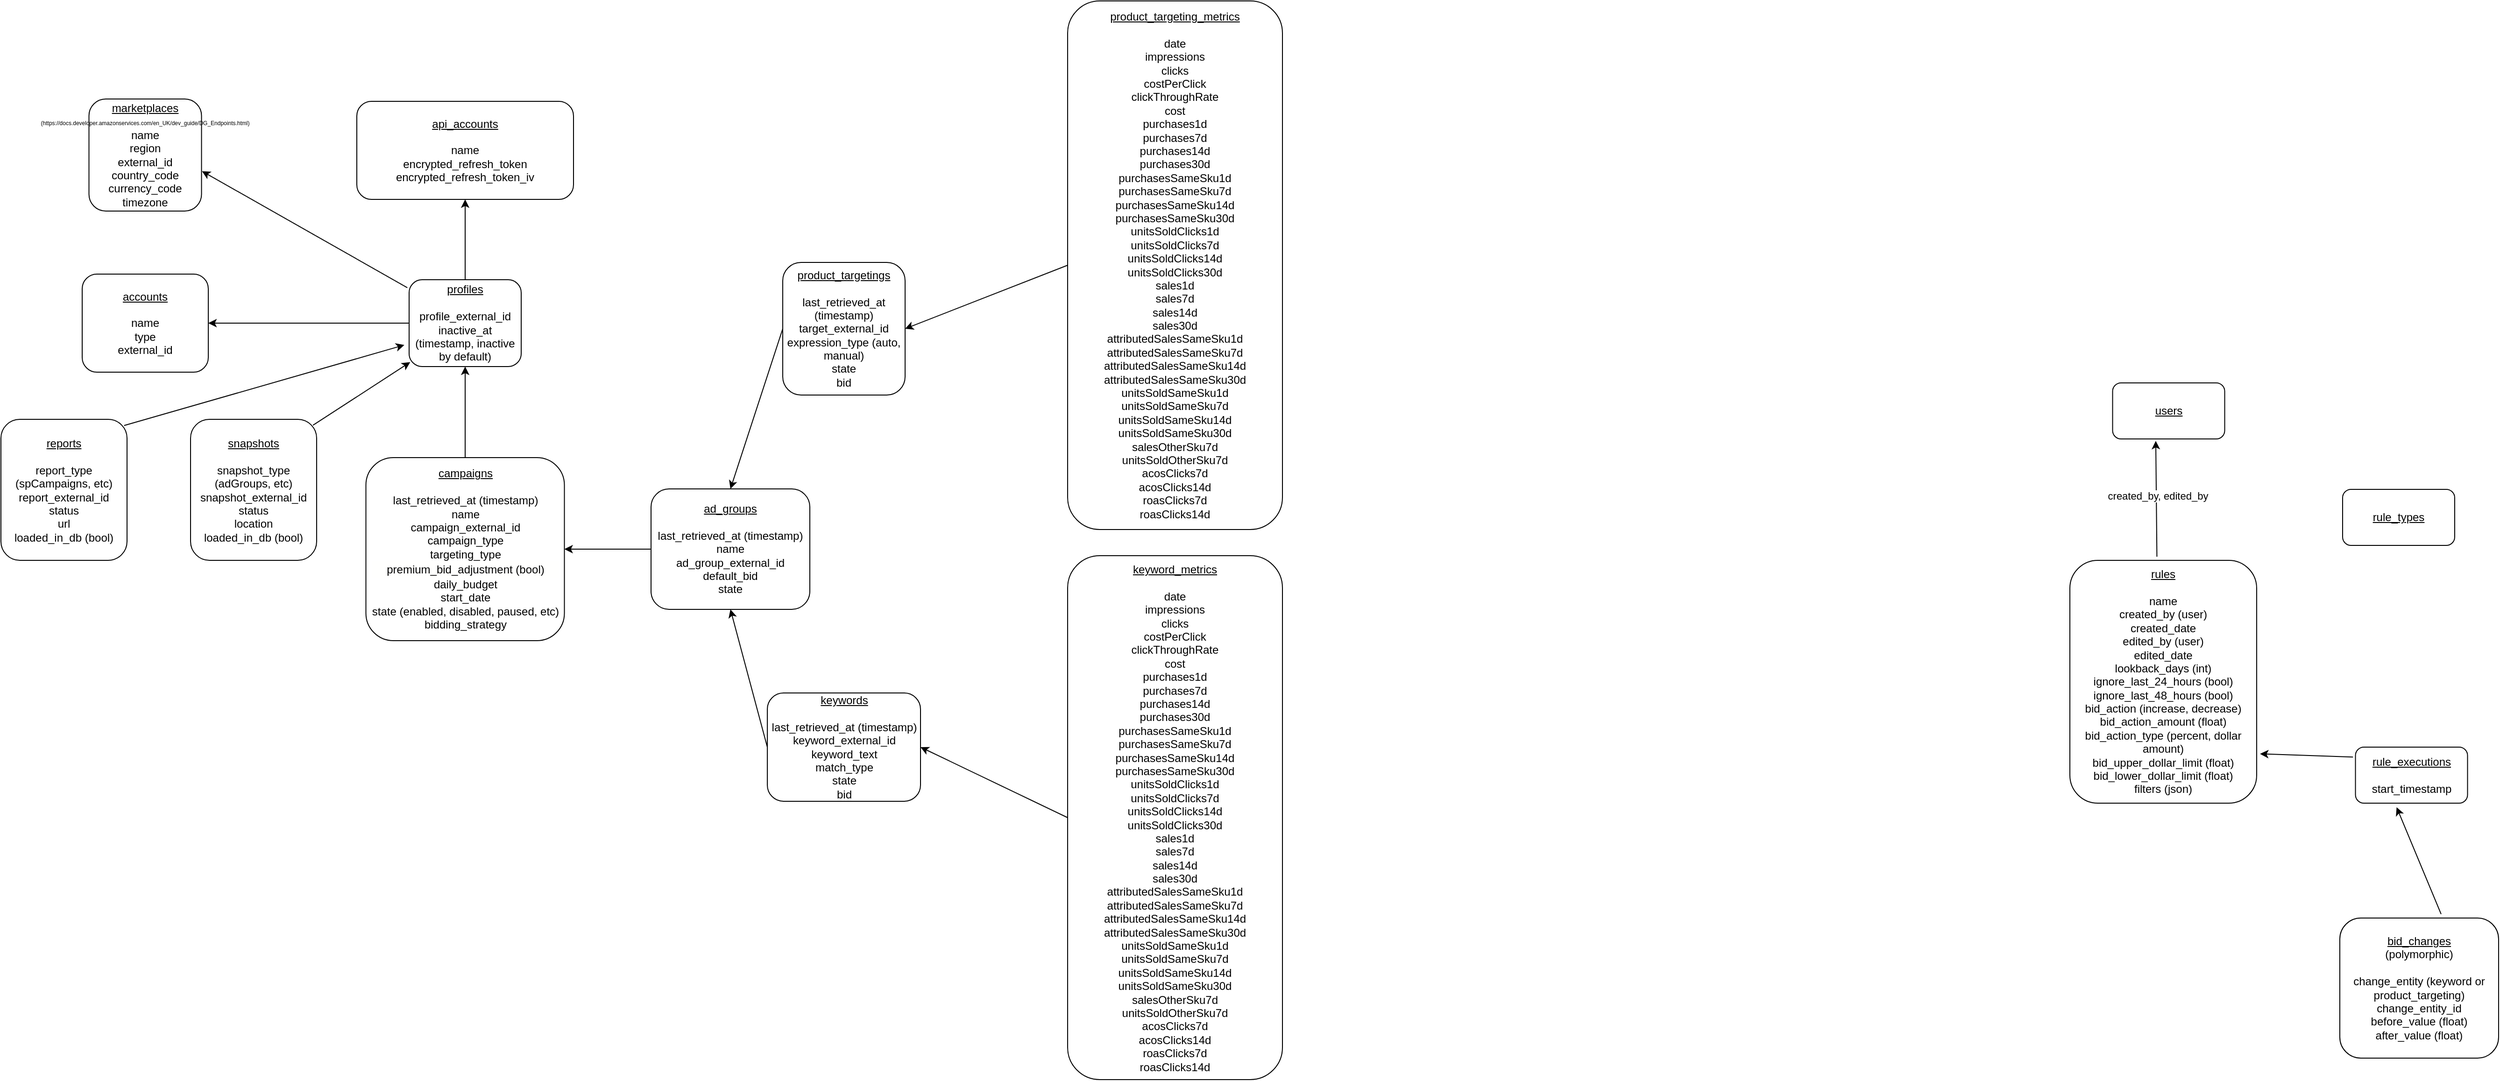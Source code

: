 <mxfile version="21.2.8" type="device">
  <diagram id="C5RBs43oDa-KdzZeNtuy" name="Page-1">
    <mxGraphModel dx="1248" dy="418" grid="0" gridSize="10" guides="1" tooltips="1" connect="1" arrows="1" fold="1" page="0" pageScale="1" pageWidth="850" pageHeight="1100" background="none" math="0" shadow="0">
      <root>
        <mxCell id="WIyWlLk6GJQsqaUBKTNV-0" />
        <mxCell id="WIyWlLk6GJQsqaUBKTNV-1" parent="WIyWlLk6GJQsqaUBKTNV-0" />
        <mxCell id="C941HvQNo79cvWIylwDC-0" value="&lt;u&gt;profiles&lt;br&gt;&lt;/u&gt;&lt;br&gt;profile_external_id&lt;br&gt;inactive_at (timestamp, inactive by default)" style="rounded=1;whiteSpace=wrap;html=1;" parent="WIyWlLk6GJQsqaUBKTNV-1" vertex="1">
          <mxGeometry x="796" y="770.5" width="120" height="93" as="geometry" />
        </mxCell>
        <mxCell id="C941HvQNo79cvWIylwDC-3" value="&lt;u&gt;marketplaces&lt;/u&gt;&lt;br&gt;&lt;font style=&quot;font-size: 6px;&quot;&gt;(https://docs.developer.amazonservices.com/en_UK/dev_guide/DG_Endpoints.html)&lt;/font&gt;&lt;br&gt;name&lt;br&gt;region&lt;br&gt;external_id&lt;br&gt;country_code&lt;br&gt;currency_code&lt;br&gt;timezone" style="rounded=1;whiteSpace=wrap;html=1;" parent="WIyWlLk6GJQsqaUBKTNV-1" vertex="1">
          <mxGeometry x="453.25" y="577" width="120.5" height="120" as="geometry" />
        </mxCell>
        <mxCell id="C941HvQNo79cvWIylwDC-7" value="&lt;u&gt;users&lt;/u&gt;" style="rounded=1;whiteSpace=wrap;html=1;" parent="WIyWlLk6GJQsqaUBKTNV-1" vertex="1">
          <mxGeometry x="2619.76" y="881" width="120" height="60" as="geometry" />
        </mxCell>
        <mxCell id="C941HvQNo79cvWIylwDC-8" value="" style="endArrow=classic;html=1;rounded=0;entryX=0.385;entryY=1.035;entryDx=0;entryDy=0;exitX=0.466;exitY=-0.015;exitDx=0;exitDy=0;exitPerimeter=0;entryPerimeter=0;" parent="WIyWlLk6GJQsqaUBKTNV-1" source="C941HvQNo79cvWIylwDC-6" target="C941HvQNo79cvWIylwDC-7" edge="1">
          <mxGeometry width="50" height="50" relative="1" as="geometry">
            <mxPoint x="2731.76" y="1326" as="sourcePoint" />
            <mxPoint x="2731.76" y="1256" as="targetPoint" />
          </mxGeometry>
        </mxCell>
        <mxCell id="C941HvQNo79cvWIylwDC-9" value="created_by, edited_by" style="edgeLabel;html=1;align=center;verticalAlign=middle;resizable=0;points=[];" parent="C941HvQNo79cvWIylwDC-8" vertex="1" connectable="0">
          <mxGeometry x="0.046" y="-1" relative="1" as="geometry">
            <mxPoint as="offset" />
          </mxGeometry>
        </mxCell>
        <mxCell id="C941HvQNo79cvWIylwDC-24" value="&lt;u&gt;bid_changes&lt;/u&gt;&lt;br&gt;(polymorphic)&lt;br&gt;&lt;br&gt;change_entity (keyword or product_targeting)&lt;br&gt;change_entity_id&lt;br&gt;before_value (float)&lt;br&gt;after_value (float)" style="whiteSpace=wrap;html=1;rounded=1;" parent="WIyWlLk6GJQsqaUBKTNV-1" vertex="1">
          <mxGeometry x="2863" y="1454" width="170" height="150" as="geometry" />
        </mxCell>
        <mxCell id="wr4JOYPQw7pDmdIU0EW8-0" value="&lt;u&gt;campaigns&lt;/u&gt;&lt;br&gt;&lt;br&gt;last_retrieved_at (timestamp)&lt;br&gt;name&lt;br&gt;campaign_external_id&lt;br&gt;campaign_type&lt;br&gt;targeting_type&lt;br&gt;&lt;div style=&quot;background-color: rgb(255, 255, 254); line-height: 18px;&quot;&gt;premium_bid_adjustment (bool)&lt;/div&gt;daily_budget&lt;br&gt;start_date&lt;br&gt;state (enabled, disabled, paused, etc)&lt;br&gt;bidding_strategy" style="rounded=1;whiteSpace=wrap;html=1;" parent="WIyWlLk6GJQsqaUBKTNV-1" vertex="1">
          <mxGeometry x="749.75" y="961" width="212.5" height="196" as="geometry" />
        </mxCell>
        <mxCell id="wr4JOYPQw7pDmdIU0EW8-1" value="" style="endArrow=classic;html=1;rounded=0;exitX=0.5;exitY=0;exitDx=0;exitDy=0;entryX=0.5;entryY=1;entryDx=0;entryDy=0;" parent="WIyWlLk6GJQsqaUBKTNV-1" source="wr4JOYPQw7pDmdIU0EW8-0" target="C941HvQNo79cvWIylwDC-0" edge="1">
          <mxGeometry width="50" height="50" relative="1" as="geometry">
            <mxPoint x="862.76" y="1010" as="sourcePoint" />
            <mxPoint x="837" y="886" as="targetPoint" />
          </mxGeometry>
        </mxCell>
        <mxCell id="wr4JOYPQw7pDmdIU0EW8-7" value="&lt;u&gt;ad_groups&lt;/u&gt;&lt;br&gt;&lt;br&gt;last_retrieved_at (timestamp)&lt;br&gt;name&lt;br&gt;ad_group_external_id&lt;br&gt;default_bid&lt;br&gt;state" style="rounded=1;whiteSpace=wrap;html=1;" parent="WIyWlLk6GJQsqaUBKTNV-1" vertex="1">
          <mxGeometry x="1055" y="994.5" width="170" height="129" as="geometry" />
        </mxCell>
        <mxCell id="wr4JOYPQw7pDmdIU0EW8-8" value="&lt;u&gt;keywords&lt;br&gt;&lt;/u&gt;&lt;br&gt;last_retrieved_at (timestamp)&lt;br&gt;keyword_external_id&lt;br&gt;keyword_text&lt;br&gt;match_type&lt;br&gt;state&lt;br&gt;bid" style="rounded=1;whiteSpace=wrap;html=1;" parent="WIyWlLk6GJQsqaUBKTNV-1" vertex="1">
          <mxGeometry x="1179.5" y="1213" width="164" height="116" as="geometry" />
        </mxCell>
        <mxCell id="wr4JOYPQw7pDmdIU0EW8-10" value="&lt;u&gt;product_targetings&lt;/u&gt;&lt;br&gt;&lt;br&gt;last_retrieved_at (timestamp)&lt;br&gt;target_external_id&lt;br&gt;expression_type (auto, manual)&lt;br&gt;state&lt;br&gt;bid" style="rounded=1;whiteSpace=wrap;html=1;" parent="WIyWlLk6GJQsqaUBKTNV-1" vertex="1">
          <mxGeometry x="1196" y="752" width="131" height="142" as="geometry" />
        </mxCell>
        <mxCell id="u1sBW_EU3_W6Uo1x1SjG-0" value="" style="endArrow=classic;html=1;rounded=0;entryX=1;entryY=0.5;entryDx=0;entryDy=0;exitX=0;exitY=0.5;exitDx=0;exitDy=0;" parent="WIyWlLk6GJQsqaUBKTNV-1" source="wr4JOYPQw7pDmdIU0EW8-7" target="wr4JOYPQw7pDmdIU0EW8-0" edge="1">
          <mxGeometry width="50" height="50" relative="1" as="geometry">
            <mxPoint x="879" y="1205" as="sourcePoint" />
            <mxPoint x="1112.76" y="1150" as="targetPoint" />
          </mxGeometry>
        </mxCell>
        <mxCell id="u1sBW_EU3_W6Uo1x1SjG-2" value="" style="endArrow=classic;html=1;rounded=0;entryX=0.5;entryY=1;entryDx=0;entryDy=0;exitX=0;exitY=0.5;exitDx=0;exitDy=0;" parent="WIyWlLk6GJQsqaUBKTNV-1" source="wr4JOYPQw7pDmdIU0EW8-8" target="wr4JOYPQw7pDmdIU0EW8-7" edge="1">
          <mxGeometry width="50" height="50" relative="1" as="geometry">
            <mxPoint x="760.76" y="1635.75" as="sourcePoint" />
            <mxPoint x="834" y="1400" as="targetPoint" />
          </mxGeometry>
        </mxCell>
        <mxCell id="u1sBW_EU3_W6Uo1x1SjG-3" value="" style="endArrow=classic;html=1;rounded=0;entryX=0.5;entryY=0;entryDx=0;entryDy=0;exitX=0;exitY=0.5;exitDx=0;exitDy=0;" parent="WIyWlLk6GJQsqaUBKTNV-1" source="wr4JOYPQw7pDmdIU0EW8-10" target="wr4JOYPQw7pDmdIU0EW8-7" edge="1">
          <mxGeometry width="50" height="50" relative="1" as="geometry">
            <mxPoint x="1010.76" y="1635.75" as="sourcePoint" />
            <mxPoint x="894" y="1400" as="targetPoint" />
          </mxGeometry>
        </mxCell>
        <mxCell id="u1sBW_EU3_W6Uo1x1SjG-9" value="&lt;u&gt;keyword_metrics&lt;/u&gt;&lt;br&gt;&lt;br&gt;date&lt;br style=&quot;border-color: var(--border-color);&quot;&gt;&lt;div style=&quot;border-color: var(--border-color);&quot;&gt;impressions&lt;/div&gt;&lt;div style=&quot;border-color: var(--border-color);&quot;&gt;clicks&lt;/div&gt;&lt;div style=&quot;border-color: var(--border-color);&quot;&gt;costPerClick&lt;/div&gt;&lt;div style=&quot;border-color: var(--border-color);&quot;&gt;clickThroughRate&lt;/div&gt;&lt;div style=&quot;border-color: var(--border-color);&quot;&gt;cost&lt;/div&gt;&lt;div style=&quot;border-color: var(--border-color);&quot;&gt;purchases1d&lt;/div&gt;&lt;div style=&quot;border-color: var(--border-color);&quot;&gt;purchases7d&lt;/div&gt;&lt;div style=&quot;border-color: var(--border-color);&quot;&gt;purchases14d&lt;/div&gt;&lt;div style=&quot;border-color: var(--border-color);&quot;&gt;purchases30d&lt;/div&gt;&lt;div style=&quot;border-color: var(--border-color);&quot;&gt;purchasesSameSku1d&lt;/div&gt;&lt;div style=&quot;border-color: var(--border-color);&quot;&gt;purchasesSameSku7d&lt;/div&gt;&lt;div style=&quot;border-color: var(--border-color);&quot;&gt;purchasesSameSku14d&lt;/div&gt;&lt;div style=&quot;border-color: var(--border-color);&quot;&gt;purchasesSameSku30d&lt;/div&gt;&lt;div style=&quot;border-color: var(--border-color);&quot;&gt;unitsSoldClicks1d&lt;/div&gt;&lt;div style=&quot;border-color: var(--border-color);&quot;&gt;unitsSoldClicks7d&lt;/div&gt;&lt;div style=&quot;border-color: var(--border-color);&quot;&gt;unitsSoldClicks14d&lt;/div&gt;&lt;div style=&quot;border-color: var(--border-color);&quot;&gt;unitsSoldClicks30d&lt;/div&gt;&lt;div style=&quot;border-color: var(--border-color);&quot;&gt;sales1d&lt;/div&gt;&lt;div style=&quot;border-color: var(--border-color);&quot;&gt;sales7d&lt;/div&gt;&lt;div style=&quot;border-color: var(--border-color);&quot;&gt;sales14d&lt;/div&gt;&lt;div style=&quot;border-color: var(--border-color);&quot;&gt;sales30d&lt;/div&gt;&lt;div style=&quot;border-color: var(--border-color);&quot;&gt;attributedSalesSameSku1d&lt;/div&gt;&lt;div style=&quot;border-color: var(--border-color);&quot;&gt;attributedSalesSameSku7d&lt;/div&gt;&lt;div style=&quot;border-color: var(--border-color);&quot;&gt;attributedSalesSameSku14d&lt;/div&gt;&lt;div style=&quot;border-color: var(--border-color);&quot;&gt;attributedSalesSameSku30d&lt;/div&gt;&lt;div style=&quot;border-color: var(--border-color);&quot;&gt;unitsSoldSameSku1d&lt;/div&gt;&lt;div style=&quot;border-color: var(--border-color);&quot;&gt;unitsSoldSameSku7d&lt;/div&gt;&lt;div style=&quot;border-color: var(--border-color);&quot;&gt;unitsSoldSameSku14d&lt;/div&gt;&lt;div style=&quot;border-color: var(--border-color);&quot;&gt;unitsSoldSameSku30d&lt;/div&gt;&lt;div style=&quot;border-color: var(--border-color);&quot;&gt;salesOtherSku7d&lt;/div&gt;&lt;div style=&quot;border-color: var(--border-color);&quot;&gt;unitsSoldOtherSku7d&lt;/div&gt;&lt;div style=&quot;border-color: var(--border-color);&quot;&gt;acosClicks7d&lt;/div&gt;&lt;div style=&quot;border-color: var(--border-color);&quot;&gt;acosClicks14d&lt;/div&gt;&lt;div style=&quot;border-color: var(--border-color);&quot;&gt;roasClicks7d&lt;/div&gt;&lt;div style=&quot;border-color: var(--border-color);&quot;&gt;roasClicks14d&lt;/div&gt;" style="rounded=1;whiteSpace=wrap;html=1;" parent="WIyWlLk6GJQsqaUBKTNV-1" vertex="1">
          <mxGeometry x="1501" y="1066" width="230" height="561" as="geometry" />
        </mxCell>
        <mxCell id="u1sBW_EU3_W6Uo1x1SjG-12" value="" style="endArrow=classic;html=1;rounded=0;entryX=1;entryY=0.5;entryDx=0;entryDy=0;exitX=0;exitY=0.5;exitDx=0;exitDy=0;" parent="WIyWlLk6GJQsqaUBKTNV-1" source="u1sBW_EU3_W6Uo1x1SjG-9" target="wr4JOYPQw7pDmdIU0EW8-8" edge="1">
          <mxGeometry width="50" height="50" relative="1" as="geometry">
            <mxPoint x="718" y="1558" as="sourcePoint" />
            <mxPoint x="658" y="1541" as="targetPoint" />
          </mxGeometry>
        </mxCell>
        <mxCell id="u1sBW_EU3_W6Uo1x1SjG-13" value="" style="endArrow=classic;html=1;rounded=0;exitX=0;exitY=0.5;exitDx=0;exitDy=0;entryX=1;entryY=0.5;entryDx=0;entryDy=0;" parent="WIyWlLk6GJQsqaUBKTNV-1" source="9MRD_xSqmjf1EM2DKg6H-3" target="wr4JOYPQw7pDmdIU0EW8-10" edge="1">
          <mxGeometry width="50" height="50" relative="1" as="geometry">
            <mxPoint x="994" y="1570" as="sourcePoint" />
            <mxPoint x="710" y="1423.25" as="targetPoint" />
          </mxGeometry>
        </mxCell>
        <mxCell id="u1sBW_EU3_W6Uo1x1SjG-14" value="&lt;u&gt;accounts&lt;/u&gt;&lt;br&gt;&lt;br&gt;name&lt;br&gt;type&lt;br&gt;external_id" style="rounded=1;whiteSpace=wrap;html=1;" parent="WIyWlLk6GJQsqaUBKTNV-1" vertex="1">
          <mxGeometry x="446" y="764.5" width="135" height="105" as="geometry" />
        </mxCell>
        <mxCell id="u1sBW_EU3_W6Uo1x1SjG-15" value="" style="endArrow=classic;html=1;rounded=0;exitX=-0.016;exitY=0.092;exitDx=0;exitDy=0;exitPerimeter=0;entryX=1.004;entryY=0.644;entryDx=0;entryDy=0;entryPerimeter=0;" parent="WIyWlLk6GJQsqaUBKTNV-1" source="C941HvQNo79cvWIylwDC-0" target="C941HvQNo79cvWIylwDC-3" edge="1">
          <mxGeometry width="50" height="50" relative="1" as="geometry">
            <mxPoint x="742.76" y="770" as="sourcePoint" />
            <mxPoint x="792.76" y="720" as="targetPoint" />
          </mxGeometry>
        </mxCell>
        <mxCell id="u1sBW_EU3_W6Uo1x1SjG-16" value="" style="endArrow=classic;html=1;rounded=0;entryX=1;entryY=0.5;entryDx=0;entryDy=0;exitX=0;exitY=0.5;exitDx=0;exitDy=0;" parent="WIyWlLk6GJQsqaUBKTNV-1" source="C941HvQNo79cvWIylwDC-0" target="u1sBW_EU3_W6Uo1x1SjG-14" edge="1">
          <mxGeometry width="50" height="50" relative="1" as="geometry">
            <mxPoint x="722.76" y="940" as="sourcePoint" />
            <mxPoint x="772.76" y="890" as="targetPoint" />
          </mxGeometry>
        </mxCell>
        <mxCell id="BuHcL7CKRmRFUdWlAkRo-1" value="&lt;u&gt;rule_executions&lt;/u&gt;&lt;br&gt;&lt;br&gt;start_timestamp" style="rounded=1;whiteSpace=wrap;html=1;" parent="WIyWlLk6GJQsqaUBKTNV-1" vertex="1">
          <mxGeometry x="2879.76" y="1271" width="120" height="60" as="geometry" />
        </mxCell>
        <mxCell id="BuHcL7CKRmRFUdWlAkRo-2" value="" style="endArrow=classic;html=1;rounded=0;entryX=1.018;entryY=0.797;entryDx=0;entryDy=0;entryPerimeter=0;exitX=-0.022;exitY=0.177;exitDx=0;exitDy=0;exitPerimeter=0;" parent="WIyWlLk6GJQsqaUBKTNV-1" source="BuHcL7CKRmRFUdWlAkRo-1" target="C941HvQNo79cvWIylwDC-6" edge="1">
          <mxGeometry width="50" height="50" relative="1" as="geometry">
            <mxPoint x="2969.76" y="1441" as="sourcePoint" />
            <mxPoint x="3019.76" y="1391" as="targetPoint" />
          </mxGeometry>
        </mxCell>
        <mxCell id="BuHcL7CKRmRFUdWlAkRo-3" value="" style="endArrow=classic;html=1;rounded=0;exitX=0.638;exitY=-0.028;exitDx=0;exitDy=0;exitPerimeter=0;entryX=0.367;entryY=1.072;entryDx=0;entryDy=0;entryPerimeter=0;" parent="WIyWlLk6GJQsqaUBKTNV-1" source="C941HvQNo79cvWIylwDC-24" target="BuHcL7CKRmRFUdWlAkRo-1" edge="1">
          <mxGeometry width="50" height="50" relative="1" as="geometry">
            <mxPoint x="2869.76" y="1461" as="sourcePoint" />
            <mxPoint x="2919.76" y="1411" as="targetPoint" />
          </mxGeometry>
        </mxCell>
        <mxCell id="C941HvQNo79cvWIylwDC-6" value="&lt;u&gt;rules&lt;/u&gt;&lt;br&gt;&lt;br&gt;name&lt;br&gt;created_by (user)&lt;br&gt;created_date&lt;br&gt;edited_by (user)&lt;br&gt;edited_date&lt;br&gt;lookback_days (int)&lt;br&gt;ignore_last_24_hours (bool)&lt;br&gt;ignore_last_48_hours (bool)&lt;br&gt;bid_action (increase, decrease)&lt;br&gt;bid_action_amount (float)&lt;br&gt;bid_action_type (percent, dollar amount)&lt;br&gt;bid_upper_dollar_limit (float)&lt;br&gt;bid_lower_dollar_limit (float)&lt;br&gt;filters (json)" style="rounded=1;whiteSpace=wrap;html=1;" parent="WIyWlLk6GJQsqaUBKTNV-1" vertex="1">
          <mxGeometry x="2574" y="1071" width="200" height="260" as="geometry" />
        </mxCell>
        <mxCell id="qQwNcQiLMnn2w-9DEvpx-1" value="&lt;u&gt;api_accounts&lt;/u&gt;&lt;br&gt;&lt;br&gt;name&lt;br&gt;encrypted_refresh_token&lt;br&gt;encrypted_refresh_token_iv" style="rounded=1;whiteSpace=wrap;html=1;" parent="WIyWlLk6GJQsqaUBKTNV-1" vertex="1">
          <mxGeometry x="740" y="579.5" width="232" height="105" as="geometry" />
        </mxCell>
        <mxCell id="qQwNcQiLMnn2w-9DEvpx-2" value="" style="endArrow=classic;html=1;rounded=0;exitX=0.5;exitY=0;exitDx=0;exitDy=0;entryX=0.5;entryY=1;entryDx=0;entryDy=0;" parent="WIyWlLk6GJQsqaUBKTNV-1" source="C941HvQNo79cvWIylwDC-0" target="qQwNcQiLMnn2w-9DEvpx-1" edge="1">
          <mxGeometry width="50" height="50" relative="1" as="geometry">
            <mxPoint x="691" y="877" as="sourcePoint" />
            <mxPoint x="851" y="700" as="targetPoint" />
          </mxGeometry>
        </mxCell>
        <mxCell id="qQwNcQiLMnn2w-9DEvpx-3" value="&lt;u&gt;rule_types&lt;/u&gt;" style="rounded=1;whiteSpace=wrap;html=1;" parent="WIyWlLk6GJQsqaUBKTNV-1" vertex="1">
          <mxGeometry x="2866" y="995" width="120" height="60" as="geometry" />
        </mxCell>
        <mxCell id="7xXiQuBShOPo0H5iLTUf-0" value="&lt;u&gt;reports&lt;/u&gt;&lt;br&gt;&lt;br&gt;report_type (spCampaigns, etc)&lt;br&gt;report_external_id&lt;br&gt;status&lt;br&gt;url&lt;br&gt;loaded_in_db (bool)" style="rounded=1;whiteSpace=wrap;html=1;" parent="WIyWlLk6GJQsqaUBKTNV-1" vertex="1">
          <mxGeometry x="359" y="920" width="135" height="151" as="geometry" />
        </mxCell>
        <mxCell id="7xXiQuBShOPo0H5iLTUf-1" value="" style="endArrow=classic;html=1;rounded=0;entryX=-0.043;entryY=0.752;entryDx=0;entryDy=0;entryPerimeter=0;exitX=0.977;exitY=0.044;exitDx=0;exitDy=0;exitPerimeter=0;" parent="WIyWlLk6GJQsqaUBKTNV-1" source="7xXiQuBShOPo0H5iLTUf-0" target="C941HvQNo79cvWIylwDC-0" edge="1">
          <mxGeometry width="50" height="50" relative="1" as="geometry">
            <mxPoint x="642" y="857" as="sourcePoint" />
            <mxPoint x="602" y="900" as="targetPoint" />
          </mxGeometry>
        </mxCell>
        <mxCell id="9MRD_xSqmjf1EM2DKg6H-0" value="&lt;u&gt;snapshots&lt;/u&gt;&lt;br&gt;&lt;br&gt;snapshot_type (adGroups, etc)&lt;br&gt;snapshot_external_id&lt;br&gt;status&lt;br&gt;location&lt;br&gt;loaded_in_db (bool)" style="rounded=1;whiteSpace=wrap;html=1;" parent="WIyWlLk6GJQsqaUBKTNV-1" vertex="1">
          <mxGeometry x="562" y="920" width="135" height="151" as="geometry" />
        </mxCell>
        <mxCell id="9MRD_xSqmjf1EM2DKg6H-1" value="" style="endArrow=classic;html=1;rounded=0;entryX=0.01;entryY=0.949;entryDx=0;entryDy=0;entryPerimeter=0;exitX=0.971;exitY=0.042;exitDx=0;exitDy=0;exitPerimeter=0;" parent="WIyWlLk6GJQsqaUBKTNV-1" source="9MRD_xSqmjf1EM2DKg6H-0" target="C941HvQNo79cvWIylwDC-0" edge="1">
          <mxGeometry width="50" height="50" relative="1" as="geometry">
            <mxPoint x="734" y="950" as="sourcePoint" />
            <mxPoint x="719" y="920" as="targetPoint" />
          </mxGeometry>
        </mxCell>
        <mxCell id="9MRD_xSqmjf1EM2DKg6H-3" value="&lt;div&gt;&lt;u&gt;product_targeting_metrics&lt;/u&gt;&lt;/div&gt;&lt;br&gt;date&lt;br&gt;&lt;div&gt;impressions&lt;/div&gt;&lt;div&gt;clicks&lt;/div&gt;&lt;div&gt;costPerClick&lt;/div&gt;&lt;div&gt;clickThroughRate&lt;/div&gt;&lt;div&gt;cost&lt;/div&gt;&lt;div&gt;purchases1d&lt;/div&gt;&lt;div&gt;purchases7d&lt;/div&gt;&lt;div&gt;purchases14d&lt;/div&gt;&lt;div&gt;purchases30d&lt;/div&gt;&lt;div&gt;purchasesSameSku1d&lt;/div&gt;&lt;div&gt;purchasesSameSku7d&lt;/div&gt;&lt;div&gt;purchasesSameSku14d&lt;/div&gt;&lt;div&gt;purchasesSameSku30d&lt;/div&gt;&lt;div&gt;unitsSoldClicks1d&lt;/div&gt;&lt;div&gt;unitsSoldClicks7d&lt;/div&gt;&lt;div&gt;unitsSoldClicks14d&lt;/div&gt;&lt;div&gt;unitsSoldClicks30d&lt;/div&gt;&lt;div&gt;sales1d&lt;/div&gt;&lt;div&gt;sales7d&lt;/div&gt;&lt;div&gt;sales14d&lt;/div&gt;&lt;div&gt;sales30d&lt;/div&gt;&lt;div&gt;attributedSalesSameSku1d&lt;/div&gt;&lt;div&gt;attributedSalesSameSku7d&lt;/div&gt;&lt;div&gt;attributedSalesSameSku14d&lt;/div&gt;&lt;div&gt;attributedSalesSameSku30d&lt;/div&gt;&lt;div&gt;unitsSoldSameSku1d&lt;/div&gt;&lt;div&gt;unitsSoldSameSku7d&lt;/div&gt;&lt;div&gt;unitsSoldSameSku14d&lt;/div&gt;&lt;div&gt;unitsSoldSameSku30d&lt;/div&gt;&lt;div&gt;salesOtherSku7d&lt;/div&gt;&lt;div&gt;unitsSoldOtherSku7d&lt;/div&gt;&lt;div&gt;acosClicks7d&lt;/div&gt;&lt;div&gt;acosClicks14d&lt;/div&gt;&lt;div&gt;roasClicks7d&lt;/div&gt;&lt;div&gt;roasClicks14d&lt;/div&gt;" style="rounded=1;whiteSpace=wrap;html=1;" parent="WIyWlLk6GJQsqaUBKTNV-1" vertex="1">
          <mxGeometry x="1501" y="472" width="230" height="566" as="geometry" />
        </mxCell>
      </root>
    </mxGraphModel>
  </diagram>
</mxfile>
